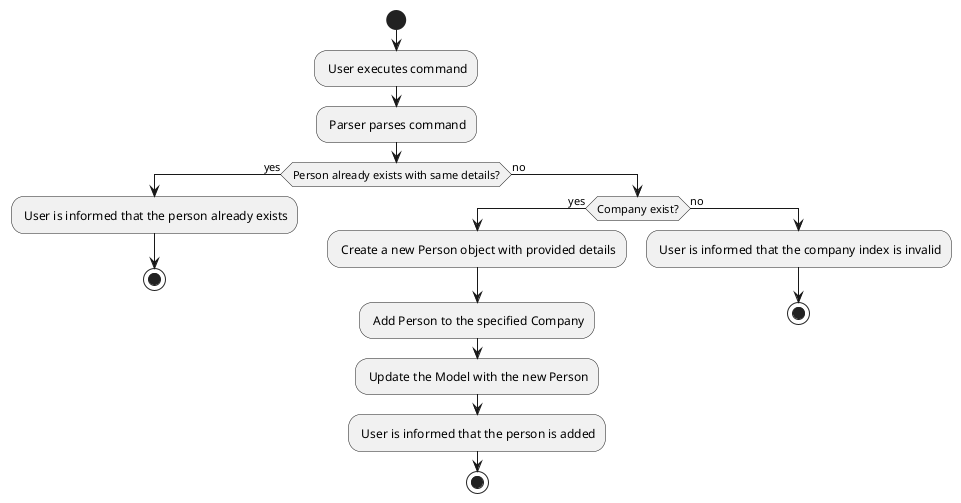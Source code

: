 @startuml
start
: User executes command;
: Parser parses command;

if (Person already exists with same details?) then (yes)
  : User is informed that the person already exists;
  stop
else (no)
  if (Company exist?) then (yes)
    : Create a new Person object with provided details;
    : Add Person to the specified Company;
    : Update the Model with the new Person;
    : User is informed that the person is added;
    stop
  else (no)
    : User is informed that the company index is invalid;
  stop
@enduml
